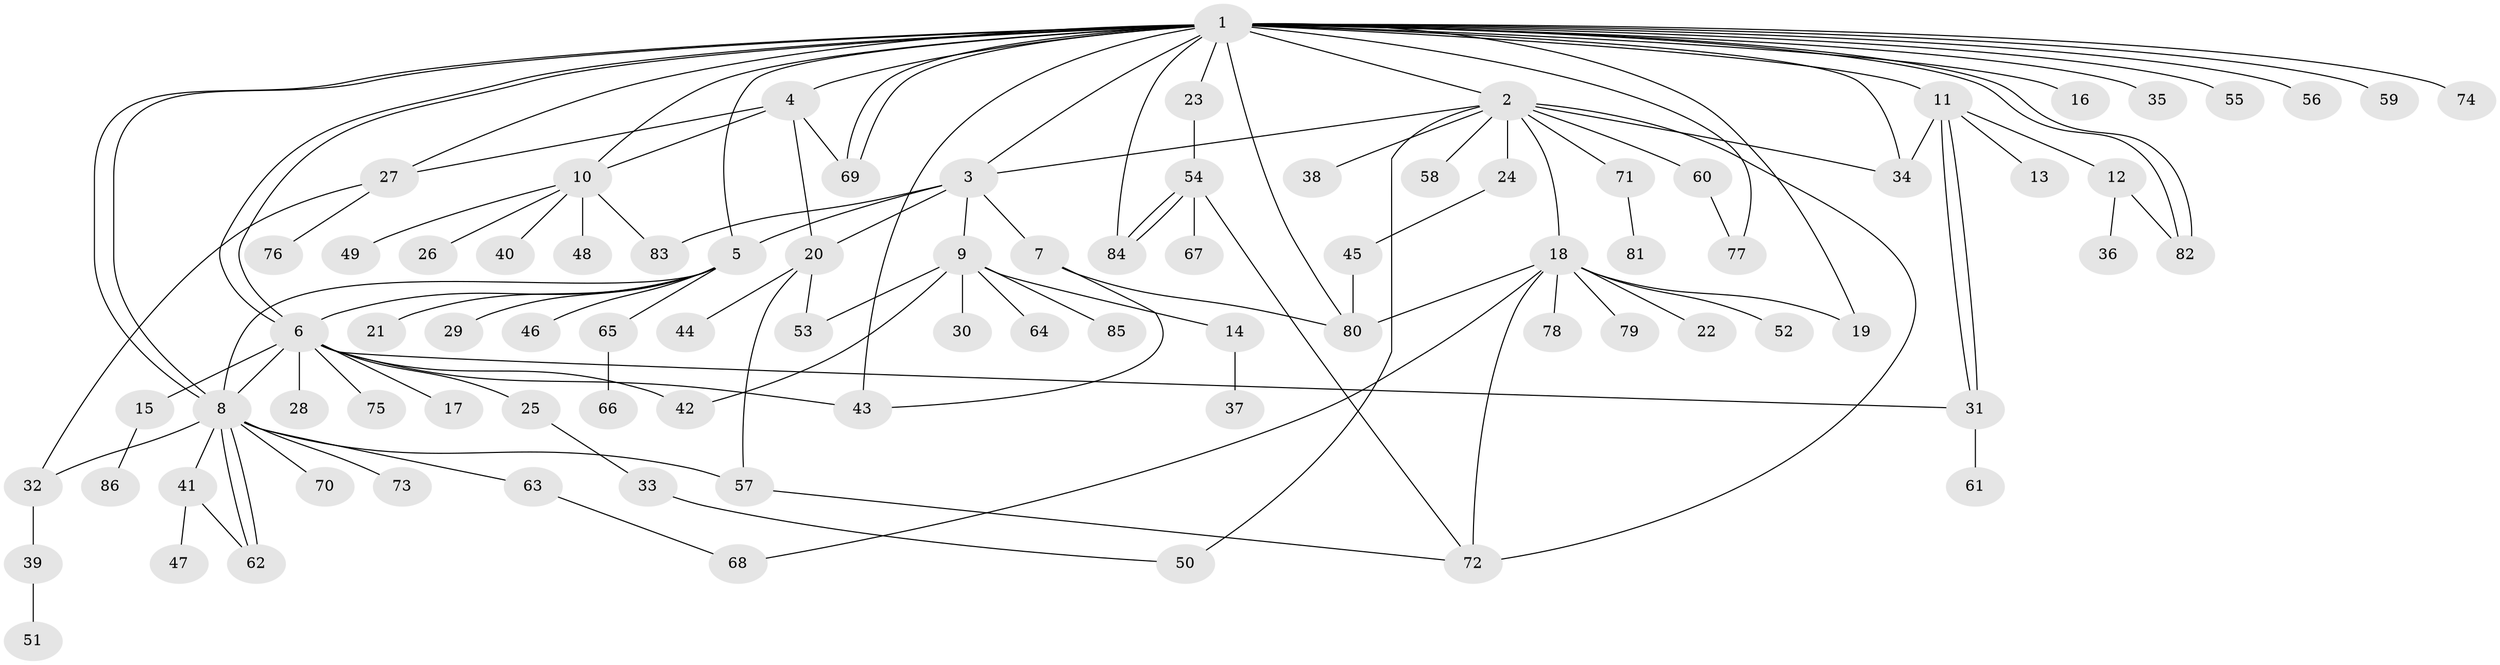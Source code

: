 // Generated by graph-tools (version 1.1) at 2025/25/03/09/25 03:25:58]
// undirected, 86 vertices, 124 edges
graph export_dot {
graph [start="1"]
  node [color=gray90,style=filled];
  1;
  2;
  3;
  4;
  5;
  6;
  7;
  8;
  9;
  10;
  11;
  12;
  13;
  14;
  15;
  16;
  17;
  18;
  19;
  20;
  21;
  22;
  23;
  24;
  25;
  26;
  27;
  28;
  29;
  30;
  31;
  32;
  33;
  34;
  35;
  36;
  37;
  38;
  39;
  40;
  41;
  42;
  43;
  44;
  45;
  46;
  47;
  48;
  49;
  50;
  51;
  52;
  53;
  54;
  55;
  56;
  57;
  58;
  59;
  60;
  61;
  62;
  63;
  64;
  65;
  66;
  67;
  68;
  69;
  70;
  71;
  72;
  73;
  74;
  75;
  76;
  77;
  78;
  79;
  80;
  81;
  82;
  83;
  84;
  85;
  86;
  1 -- 2;
  1 -- 3;
  1 -- 4;
  1 -- 5;
  1 -- 6;
  1 -- 6;
  1 -- 8;
  1 -- 8;
  1 -- 10;
  1 -- 11;
  1 -- 16;
  1 -- 19;
  1 -- 23;
  1 -- 27;
  1 -- 34;
  1 -- 35;
  1 -- 43;
  1 -- 55;
  1 -- 56;
  1 -- 59;
  1 -- 69;
  1 -- 69;
  1 -- 74;
  1 -- 77;
  1 -- 80;
  1 -- 82;
  1 -- 82;
  1 -- 84;
  2 -- 3;
  2 -- 18;
  2 -- 24;
  2 -- 34;
  2 -- 38;
  2 -- 50;
  2 -- 58;
  2 -- 60;
  2 -- 71;
  2 -- 72;
  3 -- 5;
  3 -- 7;
  3 -- 9;
  3 -- 20;
  3 -- 83;
  4 -- 10;
  4 -- 20;
  4 -- 27;
  4 -- 69;
  5 -- 6;
  5 -- 8;
  5 -- 21;
  5 -- 29;
  5 -- 46;
  5 -- 65;
  6 -- 8;
  6 -- 15;
  6 -- 17;
  6 -- 25;
  6 -- 28;
  6 -- 31;
  6 -- 42;
  6 -- 43;
  6 -- 75;
  7 -- 43;
  7 -- 80;
  8 -- 32;
  8 -- 41;
  8 -- 57;
  8 -- 62;
  8 -- 62;
  8 -- 63;
  8 -- 70;
  8 -- 73;
  9 -- 14;
  9 -- 30;
  9 -- 42;
  9 -- 53;
  9 -- 64;
  9 -- 85;
  10 -- 26;
  10 -- 40;
  10 -- 48;
  10 -- 49;
  10 -- 83;
  11 -- 12;
  11 -- 13;
  11 -- 31;
  11 -- 31;
  11 -- 34;
  12 -- 36;
  12 -- 82;
  14 -- 37;
  15 -- 86;
  18 -- 19;
  18 -- 22;
  18 -- 52;
  18 -- 68;
  18 -- 72;
  18 -- 78;
  18 -- 79;
  18 -- 80;
  20 -- 44;
  20 -- 53;
  20 -- 57;
  23 -- 54;
  24 -- 45;
  25 -- 33;
  27 -- 32;
  27 -- 76;
  31 -- 61;
  32 -- 39;
  33 -- 50;
  39 -- 51;
  41 -- 47;
  41 -- 62;
  45 -- 80;
  54 -- 67;
  54 -- 72;
  54 -- 84;
  54 -- 84;
  57 -- 72;
  60 -- 77;
  63 -- 68;
  65 -- 66;
  71 -- 81;
}
